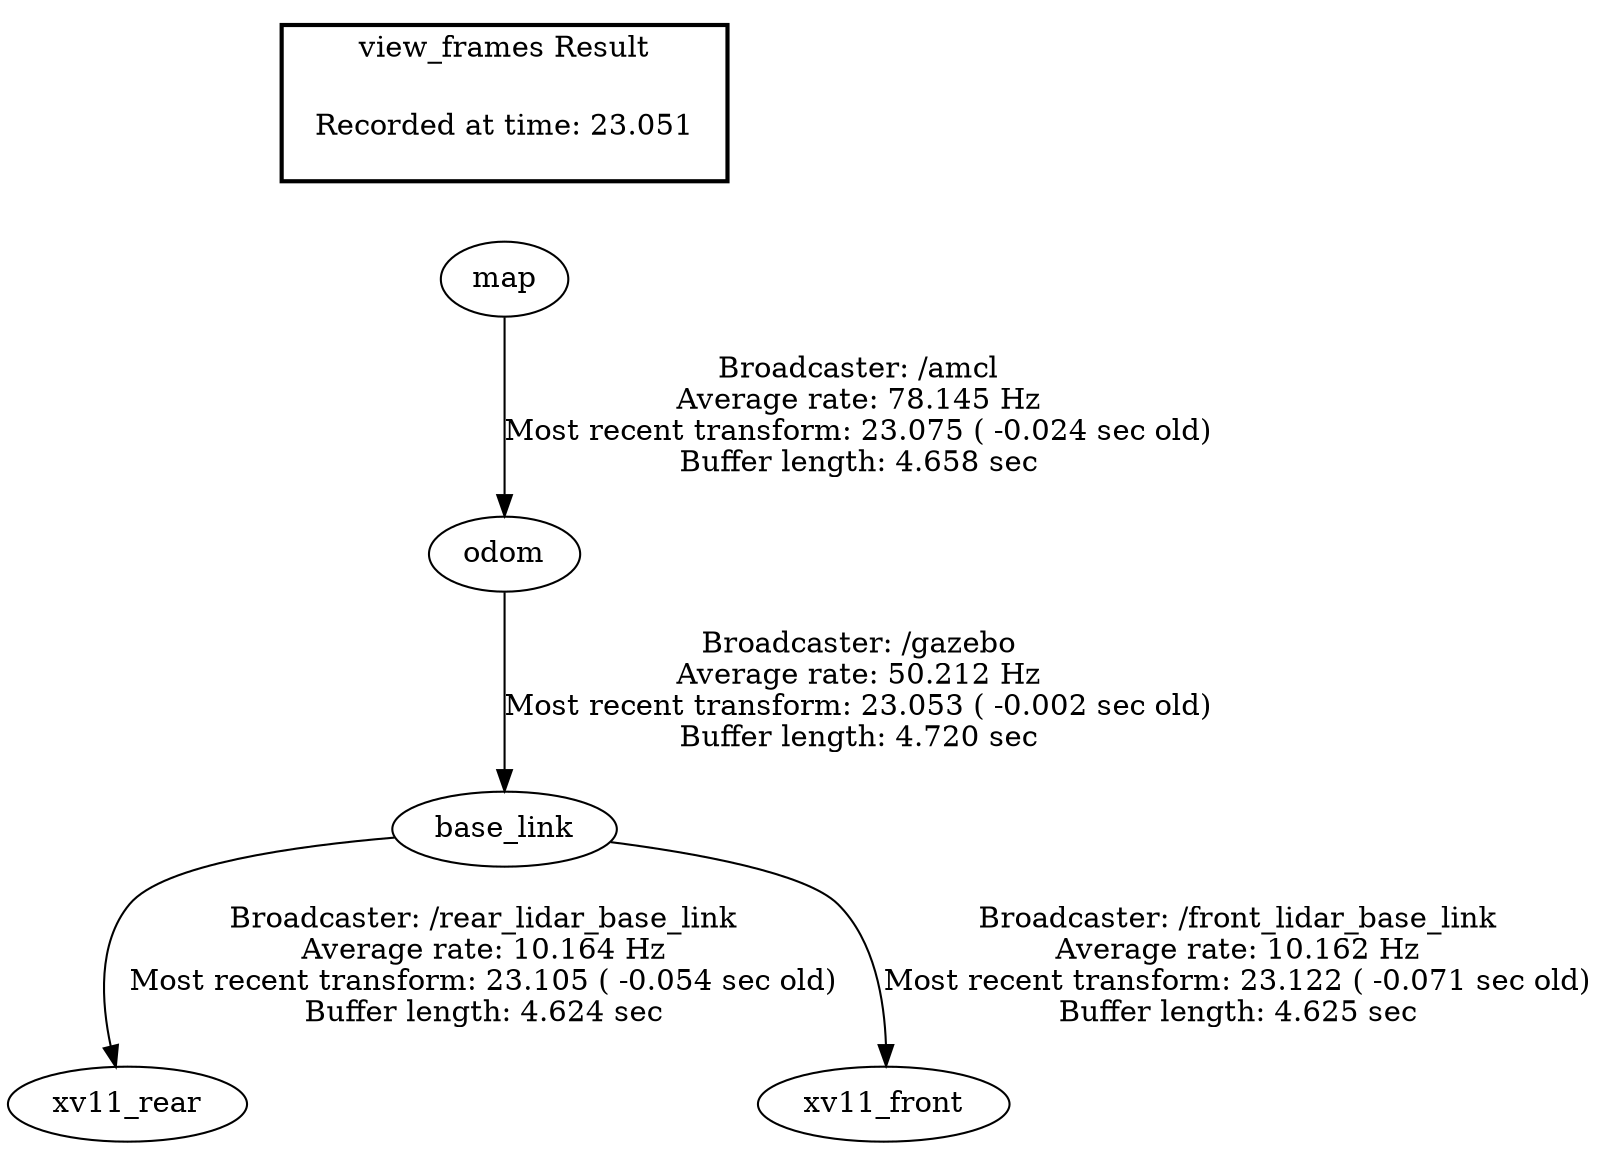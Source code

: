 digraph G {
"odom" -> "base_link"[label="Broadcaster: /gazebo\nAverage rate: 50.212 Hz\nMost recent transform: 23.053 ( -0.002 sec old)\nBuffer length: 4.720 sec\n"];
"map" -> "odom"[label="Broadcaster: /amcl\nAverage rate: 78.145 Hz\nMost recent transform: 23.075 ( -0.024 sec old)\nBuffer length: 4.658 sec\n"];
"base_link" -> "xv11_rear"[label="Broadcaster: /rear_lidar_base_link\nAverage rate: 10.164 Hz\nMost recent transform: 23.105 ( -0.054 sec old)\nBuffer length: 4.624 sec\n"];
"base_link" -> "xv11_front"[label="Broadcaster: /front_lidar_base_link\nAverage rate: 10.162 Hz\nMost recent transform: 23.122 ( -0.071 sec old)\nBuffer length: 4.625 sec\n"];
edge [style=invis];
 subgraph cluster_legend { style=bold; color=black; label ="view_frames Result";
"Recorded at time: 23.051"[ shape=plaintext ] ;
 }->"map";
}